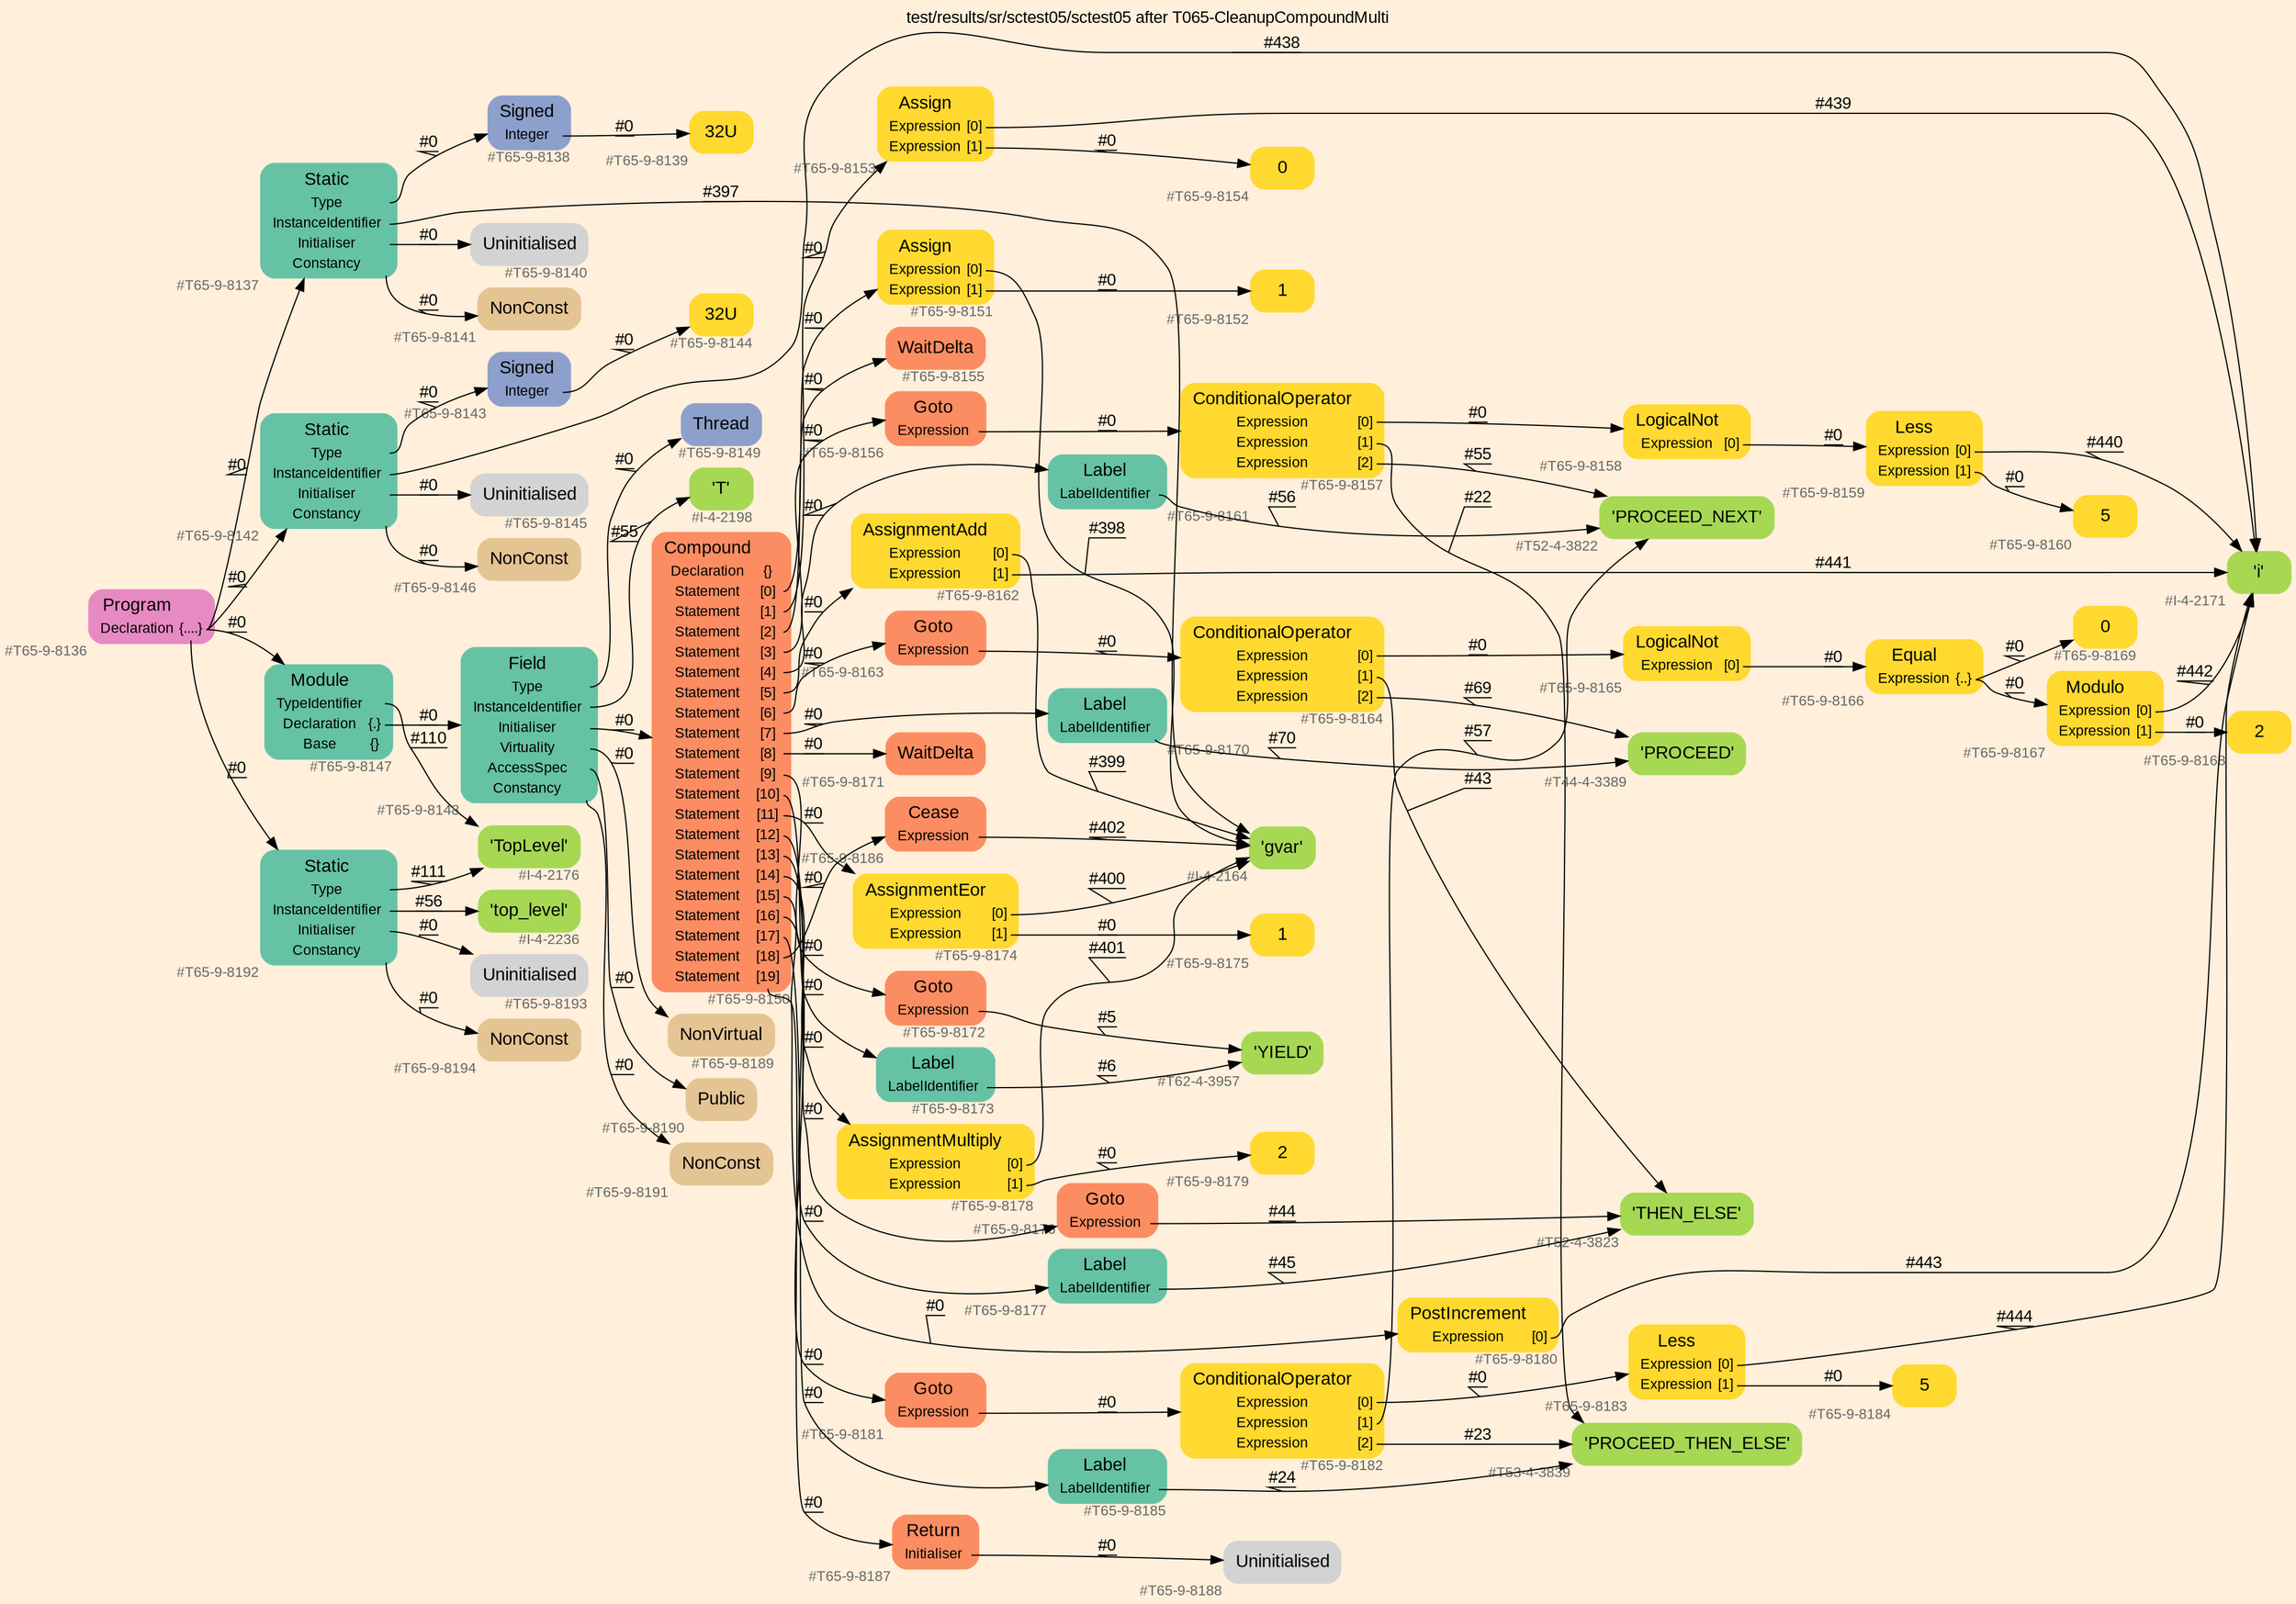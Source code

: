 digraph "test/results/sr/sctest05/sctest05 after T065-CleanupCompoundMulti" {
label = "test/results/sr/sctest05/sctest05 after T065-CleanupCompoundMulti"
labelloc = t
graph [
    rankdir = "LR"
    ranksep = 0.3
    bgcolor = antiquewhite1
    color = black
    fontcolor = black
    fontname = "Arial"
];
node [
    fontname = "Arial"
];
edge [
    fontname = "Arial"
];

// -------------------- node figure --------------------
// -------- block #T65-9-8136 ----------
"#T65-9-8136" [
    fillcolor = "/set28/4"
    xlabel = "#T65-9-8136"
    fontsize = "12"
    fontcolor = grey40
    shape = "plaintext"
    label = <<TABLE BORDER="0" CELLBORDER="0" CELLSPACING="0">
     <TR><TD><FONT COLOR="black" POINT-SIZE="15">Program</FONT></TD></TR>
     <TR><TD><FONT COLOR="black" POINT-SIZE="12">Declaration</FONT></TD><TD PORT="port0"><FONT COLOR="black" POINT-SIZE="12">{....}</FONT></TD></TR>
    </TABLE>>
    style = "rounded,filled"
];

// -------- block #T65-9-8137 ----------
"#T65-9-8137" [
    fillcolor = "/set28/1"
    xlabel = "#T65-9-8137"
    fontsize = "12"
    fontcolor = grey40
    shape = "plaintext"
    label = <<TABLE BORDER="0" CELLBORDER="0" CELLSPACING="0">
     <TR><TD><FONT COLOR="black" POINT-SIZE="15">Static</FONT></TD></TR>
     <TR><TD><FONT COLOR="black" POINT-SIZE="12">Type</FONT></TD><TD PORT="port0"></TD></TR>
     <TR><TD><FONT COLOR="black" POINT-SIZE="12">InstanceIdentifier</FONT></TD><TD PORT="port1"></TD></TR>
     <TR><TD><FONT COLOR="black" POINT-SIZE="12">Initialiser</FONT></TD><TD PORT="port2"></TD></TR>
     <TR><TD><FONT COLOR="black" POINT-SIZE="12">Constancy</FONT></TD><TD PORT="port3"></TD></TR>
    </TABLE>>
    style = "rounded,filled"
];

// -------- block #T65-9-8138 ----------
"#T65-9-8138" [
    fillcolor = "/set28/3"
    xlabel = "#T65-9-8138"
    fontsize = "12"
    fontcolor = grey40
    shape = "plaintext"
    label = <<TABLE BORDER="0" CELLBORDER="0" CELLSPACING="0">
     <TR><TD><FONT COLOR="black" POINT-SIZE="15">Signed</FONT></TD></TR>
     <TR><TD><FONT COLOR="black" POINT-SIZE="12">Integer</FONT></TD><TD PORT="port0"></TD></TR>
    </TABLE>>
    style = "rounded,filled"
];

// -------- block #T65-9-8139 ----------
"#T65-9-8139" [
    fillcolor = "/set28/6"
    xlabel = "#T65-9-8139"
    fontsize = "12"
    fontcolor = grey40
    shape = "plaintext"
    label = <<TABLE BORDER="0" CELLBORDER="0" CELLSPACING="0">
     <TR><TD><FONT COLOR="black" POINT-SIZE="15">32U</FONT></TD></TR>
    </TABLE>>
    style = "rounded,filled"
];

// -------- block #I-4-2164 ----------
"#I-4-2164" [
    fillcolor = "/set28/5"
    xlabel = "#I-4-2164"
    fontsize = "12"
    fontcolor = grey40
    shape = "plaintext"
    label = <<TABLE BORDER="0" CELLBORDER="0" CELLSPACING="0">
     <TR><TD><FONT COLOR="black" POINT-SIZE="15">'gvar'</FONT></TD></TR>
    </TABLE>>
    style = "rounded,filled"
];

// -------- block #T65-9-8140 ----------
"#T65-9-8140" [
    xlabel = "#T65-9-8140"
    fontsize = "12"
    fontcolor = grey40
    shape = "plaintext"
    label = <<TABLE BORDER="0" CELLBORDER="0" CELLSPACING="0">
     <TR><TD><FONT COLOR="black" POINT-SIZE="15">Uninitialised</FONT></TD></TR>
    </TABLE>>
    style = "rounded,filled"
];

// -------- block #T65-9-8141 ----------
"#T65-9-8141" [
    fillcolor = "/set28/7"
    xlabel = "#T65-9-8141"
    fontsize = "12"
    fontcolor = grey40
    shape = "plaintext"
    label = <<TABLE BORDER="0" CELLBORDER="0" CELLSPACING="0">
     <TR><TD><FONT COLOR="black" POINT-SIZE="15">NonConst</FONT></TD></TR>
    </TABLE>>
    style = "rounded,filled"
];

// -------- block #T65-9-8142 ----------
"#T65-9-8142" [
    fillcolor = "/set28/1"
    xlabel = "#T65-9-8142"
    fontsize = "12"
    fontcolor = grey40
    shape = "plaintext"
    label = <<TABLE BORDER="0" CELLBORDER="0" CELLSPACING="0">
     <TR><TD><FONT COLOR="black" POINT-SIZE="15">Static</FONT></TD></TR>
     <TR><TD><FONT COLOR="black" POINT-SIZE="12">Type</FONT></TD><TD PORT="port0"></TD></TR>
     <TR><TD><FONT COLOR="black" POINT-SIZE="12">InstanceIdentifier</FONT></TD><TD PORT="port1"></TD></TR>
     <TR><TD><FONT COLOR="black" POINT-SIZE="12">Initialiser</FONT></TD><TD PORT="port2"></TD></TR>
     <TR><TD><FONT COLOR="black" POINT-SIZE="12">Constancy</FONT></TD><TD PORT="port3"></TD></TR>
    </TABLE>>
    style = "rounded,filled"
];

// -------- block #T65-9-8143 ----------
"#T65-9-8143" [
    fillcolor = "/set28/3"
    xlabel = "#T65-9-8143"
    fontsize = "12"
    fontcolor = grey40
    shape = "plaintext"
    label = <<TABLE BORDER="0" CELLBORDER="0" CELLSPACING="0">
     <TR><TD><FONT COLOR="black" POINT-SIZE="15">Signed</FONT></TD></TR>
     <TR><TD><FONT COLOR="black" POINT-SIZE="12">Integer</FONT></TD><TD PORT="port0"></TD></TR>
    </TABLE>>
    style = "rounded,filled"
];

// -------- block #T65-9-8144 ----------
"#T65-9-8144" [
    fillcolor = "/set28/6"
    xlabel = "#T65-9-8144"
    fontsize = "12"
    fontcolor = grey40
    shape = "plaintext"
    label = <<TABLE BORDER="0" CELLBORDER="0" CELLSPACING="0">
     <TR><TD><FONT COLOR="black" POINT-SIZE="15">32U</FONT></TD></TR>
    </TABLE>>
    style = "rounded,filled"
];

// -------- block #I-4-2171 ----------
"#I-4-2171" [
    fillcolor = "/set28/5"
    xlabel = "#I-4-2171"
    fontsize = "12"
    fontcolor = grey40
    shape = "plaintext"
    label = <<TABLE BORDER="0" CELLBORDER="0" CELLSPACING="0">
     <TR><TD><FONT COLOR="black" POINT-SIZE="15">'i'</FONT></TD></TR>
    </TABLE>>
    style = "rounded,filled"
];

// -------- block #T65-9-8145 ----------
"#T65-9-8145" [
    xlabel = "#T65-9-8145"
    fontsize = "12"
    fontcolor = grey40
    shape = "plaintext"
    label = <<TABLE BORDER="0" CELLBORDER="0" CELLSPACING="0">
     <TR><TD><FONT COLOR="black" POINT-SIZE="15">Uninitialised</FONT></TD></TR>
    </TABLE>>
    style = "rounded,filled"
];

// -------- block #T65-9-8146 ----------
"#T65-9-8146" [
    fillcolor = "/set28/7"
    xlabel = "#T65-9-8146"
    fontsize = "12"
    fontcolor = grey40
    shape = "plaintext"
    label = <<TABLE BORDER="0" CELLBORDER="0" CELLSPACING="0">
     <TR><TD><FONT COLOR="black" POINT-SIZE="15">NonConst</FONT></TD></TR>
    </TABLE>>
    style = "rounded,filled"
];

// -------- block #T65-9-8147 ----------
"#T65-9-8147" [
    fillcolor = "/set28/1"
    xlabel = "#T65-9-8147"
    fontsize = "12"
    fontcolor = grey40
    shape = "plaintext"
    label = <<TABLE BORDER="0" CELLBORDER="0" CELLSPACING="0">
     <TR><TD><FONT COLOR="black" POINT-SIZE="15">Module</FONT></TD></TR>
     <TR><TD><FONT COLOR="black" POINT-SIZE="12">TypeIdentifier</FONT></TD><TD PORT="port0"></TD></TR>
     <TR><TD><FONT COLOR="black" POINT-SIZE="12">Declaration</FONT></TD><TD PORT="port1"><FONT COLOR="black" POINT-SIZE="12">{.}</FONT></TD></TR>
     <TR><TD><FONT COLOR="black" POINT-SIZE="12">Base</FONT></TD><TD PORT="port2"><FONT COLOR="black" POINT-SIZE="12">{}</FONT></TD></TR>
    </TABLE>>
    style = "rounded,filled"
];

// -------- block #I-4-2176 ----------
"#I-4-2176" [
    fillcolor = "/set28/5"
    xlabel = "#I-4-2176"
    fontsize = "12"
    fontcolor = grey40
    shape = "plaintext"
    label = <<TABLE BORDER="0" CELLBORDER="0" CELLSPACING="0">
     <TR><TD><FONT COLOR="black" POINT-SIZE="15">'TopLevel'</FONT></TD></TR>
    </TABLE>>
    style = "rounded,filled"
];

// -------- block #T65-9-8148 ----------
"#T65-9-8148" [
    fillcolor = "/set28/1"
    xlabel = "#T65-9-8148"
    fontsize = "12"
    fontcolor = grey40
    shape = "plaintext"
    label = <<TABLE BORDER="0" CELLBORDER="0" CELLSPACING="0">
     <TR><TD><FONT COLOR="black" POINT-SIZE="15">Field</FONT></TD></TR>
     <TR><TD><FONT COLOR="black" POINT-SIZE="12">Type</FONT></TD><TD PORT="port0"></TD></TR>
     <TR><TD><FONT COLOR="black" POINT-SIZE="12">InstanceIdentifier</FONT></TD><TD PORT="port1"></TD></TR>
     <TR><TD><FONT COLOR="black" POINT-SIZE="12">Initialiser</FONT></TD><TD PORT="port2"></TD></TR>
     <TR><TD><FONT COLOR="black" POINT-SIZE="12">Virtuality</FONT></TD><TD PORT="port3"></TD></TR>
     <TR><TD><FONT COLOR="black" POINT-SIZE="12">AccessSpec</FONT></TD><TD PORT="port4"></TD></TR>
     <TR><TD><FONT COLOR="black" POINT-SIZE="12">Constancy</FONT></TD><TD PORT="port5"></TD></TR>
    </TABLE>>
    style = "rounded,filled"
];

// -------- block #T65-9-8149 ----------
"#T65-9-8149" [
    fillcolor = "/set28/3"
    xlabel = "#T65-9-8149"
    fontsize = "12"
    fontcolor = grey40
    shape = "plaintext"
    label = <<TABLE BORDER="0" CELLBORDER="0" CELLSPACING="0">
     <TR><TD><FONT COLOR="black" POINT-SIZE="15">Thread</FONT></TD></TR>
    </TABLE>>
    style = "rounded,filled"
];

// -------- block #I-4-2198 ----------
"#I-4-2198" [
    fillcolor = "/set28/5"
    xlabel = "#I-4-2198"
    fontsize = "12"
    fontcolor = grey40
    shape = "plaintext"
    label = <<TABLE BORDER="0" CELLBORDER="0" CELLSPACING="0">
     <TR><TD><FONT COLOR="black" POINT-SIZE="15">'T'</FONT></TD></TR>
    </TABLE>>
    style = "rounded,filled"
];

// -------- block #T65-9-8150 ----------
"#T65-9-8150" [
    fillcolor = "/set28/2"
    xlabel = "#T65-9-8150"
    fontsize = "12"
    fontcolor = grey40
    shape = "plaintext"
    label = <<TABLE BORDER="0" CELLBORDER="0" CELLSPACING="0">
     <TR><TD><FONT COLOR="black" POINT-SIZE="15">Compound</FONT></TD></TR>
     <TR><TD><FONT COLOR="black" POINT-SIZE="12">Declaration</FONT></TD><TD PORT="port0"><FONT COLOR="black" POINT-SIZE="12">{}</FONT></TD></TR>
     <TR><TD><FONT COLOR="black" POINT-SIZE="12">Statement</FONT></TD><TD PORT="port1"><FONT COLOR="black" POINT-SIZE="12">[0]</FONT></TD></TR>
     <TR><TD><FONT COLOR="black" POINT-SIZE="12">Statement</FONT></TD><TD PORT="port2"><FONT COLOR="black" POINT-SIZE="12">[1]</FONT></TD></TR>
     <TR><TD><FONT COLOR="black" POINT-SIZE="12">Statement</FONT></TD><TD PORT="port3"><FONT COLOR="black" POINT-SIZE="12">[2]</FONT></TD></TR>
     <TR><TD><FONT COLOR="black" POINT-SIZE="12">Statement</FONT></TD><TD PORT="port4"><FONT COLOR="black" POINT-SIZE="12">[3]</FONT></TD></TR>
     <TR><TD><FONT COLOR="black" POINT-SIZE="12">Statement</FONT></TD><TD PORT="port5"><FONT COLOR="black" POINT-SIZE="12">[4]</FONT></TD></TR>
     <TR><TD><FONT COLOR="black" POINT-SIZE="12">Statement</FONT></TD><TD PORT="port6"><FONT COLOR="black" POINT-SIZE="12">[5]</FONT></TD></TR>
     <TR><TD><FONT COLOR="black" POINT-SIZE="12">Statement</FONT></TD><TD PORT="port7"><FONT COLOR="black" POINT-SIZE="12">[6]</FONT></TD></TR>
     <TR><TD><FONT COLOR="black" POINT-SIZE="12">Statement</FONT></TD><TD PORT="port8"><FONT COLOR="black" POINT-SIZE="12">[7]</FONT></TD></TR>
     <TR><TD><FONT COLOR="black" POINT-SIZE="12">Statement</FONT></TD><TD PORT="port9"><FONT COLOR="black" POINT-SIZE="12">[8]</FONT></TD></TR>
     <TR><TD><FONT COLOR="black" POINT-SIZE="12">Statement</FONT></TD><TD PORT="port10"><FONT COLOR="black" POINT-SIZE="12">[9]</FONT></TD></TR>
     <TR><TD><FONT COLOR="black" POINT-SIZE="12">Statement</FONT></TD><TD PORT="port11"><FONT COLOR="black" POINT-SIZE="12">[10]</FONT></TD></TR>
     <TR><TD><FONT COLOR="black" POINT-SIZE="12">Statement</FONT></TD><TD PORT="port12"><FONT COLOR="black" POINT-SIZE="12">[11]</FONT></TD></TR>
     <TR><TD><FONT COLOR="black" POINT-SIZE="12">Statement</FONT></TD><TD PORT="port13"><FONT COLOR="black" POINT-SIZE="12">[12]</FONT></TD></TR>
     <TR><TD><FONT COLOR="black" POINT-SIZE="12">Statement</FONT></TD><TD PORT="port14"><FONT COLOR="black" POINT-SIZE="12">[13]</FONT></TD></TR>
     <TR><TD><FONT COLOR="black" POINT-SIZE="12">Statement</FONT></TD><TD PORT="port15"><FONT COLOR="black" POINT-SIZE="12">[14]</FONT></TD></TR>
     <TR><TD><FONT COLOR="black" POINT-SIZE="12">Statement</FONT></TD><TD PORT="port16"><FONT COLOR="black" POINT-SIZE="12">[15]</FONT></TD></TR>
     <TR><TD><FONT COLOR="black" POINT-SIZE="12">Statement</FONT></TD><TD PORT="port17"><FONT COLOR="black" POINT-SIZE="12">[16]</FONT></TD></TR>
     <TR><TD><FONT COLOR="black" POINT-SIZE="12">Statement</FONT></TD><TD PORT="port18"><FONT COLOR="black" POINT-SIZE="12">[17]</FONT></TD></TR>
     <TR><TD><FONT COLOR="black" POINT-SIZE="12">Statement</FONT></TD><TD PORT="port19"><FONT COLOR="black" POINT-SIZE="12">[18]</FONT></TD></TR>
     <TR><TD><FONT COLOR="black" POINT-SIZE="12">Statement</FONT></TD><TD PORT="port20"><FONT COLOR="black" POINT-SIZE="12">[19]</FONT></TD></TR>
    </TABLE>>
    style = "rounded,filled"
];

// -------- block #T65-9-8151 ----------
"#T65-9-8151" [
    fillcolor = "/set28/6"
    xlabel = "#T65-9-8151"
    fontsize = "12"
    fontcolor = grey40
    shape = "plaintext"
    label = <<TABLE BORDER="0" CELLBORDER="0" CELLSPACING="0">
     <TR><TD><FONT COLOR="black" POINT-SIZE="15">Assign</FONT></TD></TR>
     <TR><TD><FONT COLOR="black" POINT-SIZE="12">Expression</FONT></TD><TD PORT="port0"><FONT COLOR="black" POINT-SIZE="12">[0]</FONT></TD></TR>
     <TR><TD><FONT COLOR="black" POINT-SIZE="12">Expression</FONT></TD><TD PORT="port1"><FONT COLOR="black" POINT-SIZE="12">[1]</FONT></TD></TR>
    </TABLE>>
    style = "rounded,filled"
];

// -------- block #T65-9-8152 ----------
"#T65-9-8152" [
    fillcolor = "/set28/6"
    xlabel = "#T65-9-8152"
    fontsize = "12"
    fontcolor = grey40
    shape = "plaintext"
    label = <<TABLE BORDER="0" CELLBORDER="0" CELLSPACING="0">
     <TR><TD><FONT COLOR="black" POINT-SIZE="15">1</FONT></TD></TR>
    </TABLE>>
    style = "rounded,filled"
];

// -------- block #T65-9-8153 ----------
"#T65-9-8153" [
    fillcolor = "/set28/6"
    xlabel = "#T65-9-8153"
    fontsize = "12"
    fontcolor = grey40
    shape = "plaintext"
    label = <<TABLE BORDER="0" CELLBORDER="0" CELLSPACING="0">
     <TR><TD><FONT COLOR="black" POINT-SIZE="15">Assign</FONT></TD></TR>
     <TR><TD><FONT COLOR="black" POINT-SIZE="12">Expression</FONT></TD><TD PORT="port0"><FONT COLOR="black" POINT-SIZE="12">[0]</FONT></TD></TR>
     <TR><TD><FONT COLOR="black" POINT-SIZE="12">Expression</FONT></TD><TD PORT="port1"><FONT COLOR="black" POINT-SIZE="12">[1]</FONT></TD></TR>
    </TABLE>>
    style = "rounded,filled"
];

// -------- block #T65-9-8154 ----------
"#T65-9-8154" [
    fillcolor = "/set28/6"
    xlabel = "#T65-9-8154"
    fontsize = "12"
    fontcolor = grey40
    shape = "plaintext"
    label = <<TABLE BORDER="0" CELLBORDER="0" CELLSPACING="0">
     <TR><TD><FONT COLOR="black" POINT-SIZE="15">0</FONT></TD></TR>
    </TABLE>>
    style = "rounded,filled"
];

// -------- block #T65-9-8155 ----------
"#T65-9-8155" [
    fillcolor = "/set28/2"
    xlabel = "#T65-9-8155"
    fontsize = "12"
    fontcolor = grey40
    shape = "plaintext"
    label = <<TABLE BORDER="0" CELLBORDER="0" CELLSPACING="0">
     <TR><TD><FONT COLOR="black" POINT-SIZE="15">WaitDelta</FONT></TD></TR>
    </TABLE>>
    style = "rounded,filled"
];

// -------- block #T65-9-8156 ----------
"#T65-9-8156" [
    fillcolor = "/set28/2"
    xlabel = "#T65-9-8156"
    fontsize = "12"
    fontcolor = grey40
    shape = "plaintext"
    label = <<TABLE BORDER="0" CELLBORDER="0" CELLSPACING="0">
     <TR><TD><FONT COLOR="black" POINT-SIZE="15">Goto</FONT></TD></TR>
     <TR><TD><FONT COLOR="black" POINT-SIZE="12">Expression</FONT></TD><TD PORT="port0"></TD></TR>
    </TABLE>>
    style = "rounded,filled"
];

// -------- block #T65-9-8157 ----------
"#T65-9-8157" [
    fillcolor = "/set28/6"
    xlabel = "#T65-9-8157"
    fontsize = "12"
    fontcolor = grey40
    shape = "plaintext"
    label = <<TABLE BORDER="0" CELLBORDER="0" CELLSPACING="0">
     <TR><TD><FONT COLOR="black" POINT-SIZE="15">ConditionalOperator</FONT></TD></TR>
     <TR><TD><FONT COLOR="black" POINT-SIZE="12">Expression</FONT></TD><TD PORT="port0"><FONT COLOR="black" POINT-SIZE="12">[0]</FONT></TD></TR>
     <TR><TD><FONT COLOR="black" POINT-SIZE="12">Expression</FONT></TD><TD PORT="port1"><FONT COLOR="black" POINT-SIZE="12">[1]</FONT></TD></TR>
     <TR><TD><FONT COLOR="black" POINT-SIZE="12">Expression</FONT></TD><TD PORT="port2"><FONT COLOR="black" POINT-SIZE="12">[2]</FONT></TD></TR>
    </TABLE>>
    style = "rounded,filled"
];

// -------- block #T65-9-8158 ----------
"#T65-9-8158" [
    fillcolor = "/set28/6"
    xlabel = "#T65-9-8158"
    fontsize = "12"
    fontcolor = grey40
    shape = "plaintext"
    label = <<TABLE BORDER="0" CELLBORDER="0" CELLSPACING="0">
     <TR><TD><FONT COLOR="black" POINT-SIZE="15">LogicalNot</FONT></TD></TR>
     <TR><TD><FONT COLOR="black" POINT-SIZE="12">Expression</FONT></TD><TD PORT="port0"><FONT COLOR="black" POINT-SIZE="12">[0]</FONT></TD></TR>
    </TABLE>>
    style = "rounded,filled"
];

// -------- block #T65-9-8159 ----------
"#T65-9-8159" [
    fillcolor = "/set28/6"
    xlabel = "#T65-9-8159"
    fontsize = "12"
    fontcolor = grey40
    shape = "plaintext"
    label = <<TABLE BORDER="0" CELLBORDER="0" CELLSPACING="0">
     <TR><TD><FONT COLOR="black" POINT-SIZE="15">Less</FONT></TD></TR>
     <TR><TD><FONT COLOR="black" POINT-SIZE="12">Expression</FONT></TD><TD PORT="port0"><FONT COLOR="black" POINT-SIZE="12">[0]</FONT></TD></TR>
     <TR><TD><FONT COLOR="black" POINT-SIZE="12">Expression</FONT></TD><TD PORT="port1"><FONT COLOR="black" POINT-SIZE="12">[1]</FONT></TD></TR>
    </TABLE>>
    style = "rounded,filled"
];

// -------- block #T65-9-8160 ----------
"#T65-9-8160" [
    fillcolor = "/set28/6"
    xlabel = "#T65-9-8160"
    fontsize = "12"
    fontcolor = grey40
    shape = "plaintext"
    label = <<TABLE BORDER="0" CELLBORDER="0" CELLSPACING="0">
     <TR><TD><FONT COLOR="black" POINT-SIZE="15">5</FONT></TD></TR>
    </TABLE>>
    style = "rounded,filled"
];

// -------- block #T53-4-3839 ----------
"#T53-4-3839" [
    fillcolor = "/set28/5"
    xlabel = "#T53-4-3839"
    fontsize = "12"
    fontcolor = grey40
    shape = "plaintext"
    label = <<TABLE BORDER="0" CELLBORDER="0" CELLSPACING="0">
     <TR><TD><FONT COLOR="black" POINT-SIZE="15">'PROCEED_THEN_ELSE'</FONT></TD></TR>
    </TABLE>>
    style = "rounded,filled"
];

// -------- block #T52-4-3822 ----------
"#T52-4-3822" [
    fillcolor = "/set28/5"
    xlabel = "#T52-4-3822"
    fontsize = "12"
    fontcolor = grey40
    shape = "plaintext"
    label = <<TABLE BORDER="0" CELLBORDER="0" CELLSPACING="0">
     <TR><TD><FONT COLOR="black" POINT-SIZE="15">'PROCEED_NEXT'</FONT></TD></TR>
    </TABLE>>
    style = "rounded,filled"
];

// -------- block #T65-9-8161 ----------
"#T65-9-8161" [
    fillcolor = "/set28/1"
    xlabel = "#T65-9-8161"
    fontsize = "12"
    fontcolor = grey40
    shape = "plaintext"
    label = <<TABLE BORDER="0" CELLBORDER="0" CELLSPACING="0">
     <TR><TD><FONT COLOR="black" POINT-SIZE="15">Label</FONT></TD></TR>
     <TR><TD><FONT COLOR="black" POINT-SIZE="12">LabelIdentifier</FONT></TD><TD PORT="port0"></TD></TR>
    </TABLE>>
    style = "rounded,filled"
];

// -------- block #T65-9-8162 ----------
"#T65-9-8162" [
    fillcolor = "/set28/6"
    xlabel = "#T65-9-8162"
    fontsize = "12"
    fontcolor = grey40
    shape = "plaintext"
    label = <<TABLE BORDER="0" CELLBORDER="0" CELLSPACING="0">
     <TR><TD><FONT COLOR="black" POINT-SIZE="15">AssignmentAdd</FONT></TD></TR>
     <TR><TD><FONT COLOR="black" POINT-SIZE="12">Expression</FONT></TD><TD PORT="port0"><FONT COLOR="black" POINT-SIZE="12">[0]</FONT></TD></TR>
     <TR><TD><FONT COLOR="black" POINT-SIZE="12">Expression</FONT></TD><TD PORT="port1"><FONT COLOR="black" POINT-SIZE="12">[1]</FONT></TD></TR>
    </TABLE>>
    style = "rounded,filled"
];

// -------- block #T65-9-8163 ----------
"#T65-9-8163" [
    fillcolor = "/set28/2"
    xlabel = "#T65-9-8163"
    fontsize = "12"
    fontcolor = grey40
    shape = "plaintext"
    label = <<TABLE BORDER="0" CELLBORDER="0" CELLSPACING="0">
     <TR><TD><FONT COLOR="black" POINT-SIZE="15">Goto</FONT></TD></TR>
     <TR><TD><FONT COLOR="black" POINT-SIZE="12">Expression</FONT></TD><TD PORT="port0"></TD></TR>
    </TABLE>>
    style = "rounded,filled"
];

// -------- block #T65-9-8164 ----------
"#T65-9-8164" [
    fillcolor = "/set28/6"
    xlabel = "#T65-9-8164"
    fontsize = "12"
    fontcolor = grey40
    shape = "plaintext"
    label = <<TABLE BORDER="0" CELLBORDER="0" CELLSPACING="0">
     <TR><TD><FONT COLOR="black" POINT-SIZE="15">ConditionalOperator</FONT></TD></TR>
     <TR><TD><FONT COLOR="black" POINT-SIZE="12">Expression</FONT></TD><TD PORT="port0"><FONT COLOR="black" POINT-SIZE="12">[0]</FONT></TD></TR>
     <TR><TD><FONT COLOR="black" POINT-SIZE="12">Expression</FONT></TD><TD PORT="port1"><FONT COLOR="black" POINT-SIZE="12">[1]</FONT></TD></TR>
     <TR><TD><FONT COLOR="black" POINT-SIZE="12">Expression</FONT></TD><TD PORT="port2"><FONT COLOR="black" POINT-SIZE="12">[2]</FONT></TD></TR>
    </TABLE>>
    style = "rounded,filled"
];

// -------- block #T65-9-8165 ----------
"#T65-9-8165" [
    fillcolor = "/set28/6"
    xlabel = "#T65-9-8165"
    fontsize = "12"
    fontcolor = grey40
    shape = "plaintext"
    label = <<TABLE BORDER="0" CELLBORDER="0" CELLSPACING="0">
     <TR><TD><FONT COLOR="black" POINT-SIZE="15">LogicalNot</FONT></TD></TR>
     <TR><TD><FONT COLOR="black" POINT-SIZE="12">Expression</FONT></TD><TD PORT="port0"><FONT COLOR="black" POINT-SIZE="12">[0]</FONT></TD></TR>
    </TABLE>>
    style = "rounded,filled"
];

// -------- block #T65-9-8166 ----------
"#T65-9-8166" [
    fillcolor = "/set28/6"
    xlabel = "#T65-9-8166"
    fontsize = "12"
    fontcolor = grey40
    shape = "plaintext"
    label = <<TABLE BORDER="0" CELLBORDER="0" CELLSPACING="0">
     <TR><TD><FONT COLOR="black" POINT-SIZE="15">Equal</FONT></TD></TR>
     <TR><TD><FONT COLOR="black" POINT-SIZE="12">Expression</FONT></TD><TD PORT="port0"><FONT COLOR="black" POINT-SIZE="12">{..}</FONT></TD></TR>
    </TABLE>>
    style = "rounded,filled"
];

// -------- block #T65-9-8167 ----------
"#T65-9-8167" [
    fillcolor = "/set28/6"
    xlabel = "#T65-9-8167"
    fontsize = "12"
    fontcolor = grey40
    shape = "plaintext"
    label = <<TABLE BORDER="0" CELLBORDER="0" CELLSPACING="0">
     <TR><TD><FONT COLOR="black" POINT-SIZE="15">Modulo</FONT></TD></TR>
     <TR><TD><FONT COLOR="black" POINT-SIZE="12">Expression</FONT></TD><TD PORT="port0"><FONT COLOR="black" POINT-SIZE="12">[0]</FONT></TD></TR>
     <TR><TD><FONT COLOR="black" POINT-SIZE="12">Expression</FONT></TD><TD PORT="port1"><FONT COLOR="black" POINT-SIZE="12">[1]</FONT></TD></TR>
    </TABLE>>
    style = "rounded,filled"
];

// -------- block #T65-9-8168 ----------
"#T65-9-8168" [
    fillcolor = "/set28/6"
    xlabel = "#T65-9-8168"
    fontsize = "12"
    fontcolor = grey40
    shape = "plaintext"
    label = <<TABLE BORDER="0" CELLBORDER="0" CELLSPACING="0">
     <TR><TD><FONT COLOR="black" POINT-SIZE="15">2</FONT></TD></TR>
    </TABLE>>
    style = "rounded,filled"
];

// -------- block #T65-9-8169 ----------
"#T65-9-8169" [
    fillcolor = "/set28/6"
    xlabel = "#T65-9-8169"
    fontsize = "12"
    fontcolor = grey40
    shape = "plaintext"
    label = <<TABLE BORDER="0" CELLBORDER="0" CELLSPACING="0">
     <TR><TD><FONT COLOR="black" POINT-SIZE="15">0</FONT></TD></TR>
    </TABLE>>
    style = "rounded,filled"
];

// -------- block #T52-4-3823 ----------
"#T52-4-3823" [
    fillcolor = "/set28/5"
    xlabel = "#T52-4-3823"
    fontsize = "12"
    fontcolor = grey40
    shape = "plaintext"
    label = <<TABLE BORDER="0" CELLBORDER="0" CELLSPACING="0">
     <TR><TD><FONT COLOR="black" POINT-SIZE="15">'THEN_ELSE'</FONT></TD></TR>
    </TABLE>>
    style = "rounded,filled"
];

// -------- block #T44-4-3389 ----------
"#T44-4-3389" [
    fillcolor = "/set28/5"
    xlabel = "#T44-4-3389"
    fontsize = "12"
    fontcolor = grey40
    shape = "plaintext"
    label = <<TABLE BORDER="0" CELLBORDER="0" CELLSPACING="0">
     <TR><TD><FONT COLOR="black" POINT-SIZE="15">'PROCEED'</FONT></TD></TR>
    </TABLE>>
    style = "rounded,filled"
];

// -------- block #T65-9-8170 ----------
"#T65-9-8170" [
    fillcolor = "/set28/1"
    xlabel = "#T65-9-8170"
    fontsize = "12"
    fontcolor = grey40
    shape = "plaintext"
    label = <<TABLE BORDER="0" CELLBORDER="0" CELLSPACING="0">
     <TR><TD><FONT COLOR="black" POINT-SIZE="15">Label</FONT></TD></TR>
     <TR><TD><FONT COLOR="black" POINT-SIZE="12">LabelIdentifier</FONT></TD><TD PORT="port0"></TD></TR>
    </TABLE>>
    style = "rounded,filled"
];

// -------- block #T65-9-8171 ----------
"#T65-9-8171" [
    fillcolor = "/set28/2"
    xlabel = "#T65-9-8171"
    fontsize = "12"
    fontcolor = grey40
    shape = "plaintext"
    label = <<TABLE BORDER="0" CELLBORDER="0" CELLSPACING="0">
     <TR><TD><FONT COLOR="black" POINT-SIZE="15">WaitDelta</FONT></TD></TR>
    </TABLE>>
    style = "rounded,filled"
];

// -------- block #T65-9-8172 ----------
"#T65-9-8172" [
    fillcolor = "/set28/2"
    xlabel = "#T65-9-8172"
    fontsize = "12"
    fontcolor = grey40
    shape = "plaintext"
    label = <<TABLE BORDER="0" CELLBORDER="0" CELLSPACING="0">
     <TR><TD><FONT COLOR="black" POINT-SIZE="15">Goto</FONT></TD></TR>
     <TR><TD><FONT COLOR="black" POINT-SIZE="12">Expression</FONT></TD><TD PORT="port0"></TD></TR>
    </TABLE>>
    style = "rounded,filled"
];

// -------- block #T62-4-3957 ----------
"#T62-4-3957" [
    fillcolor = "/set28/5"
    xlabel = "#T62-4-3957"
    fontsize = "12"
    fontcolor = grey40
    shape = "plaintext"
    label = <<TABLE BORDER="0" CELLBORDER="0" CELLSPACING="0">
     <TR><TD><FONT COLOR="black" POINT-SIZE="15">'YIELD'</FONT></TD></TR>
    </TABLE>>
    style = "rounded,filled"
];

// -------- block #T65-9-8173 ----------
"#T65-9-8173" [
    fillcolor = "/set28/1"
    xlabel = "#T65-9-8173"
    fontsize = "12"
    fontcolor = grey40
    shape = "plaintext"
    label = <<TABLE BORDER="0" CELLBORDER="0" CELLSPACING="0">
     <TR><TD><FONT COLOR="black" POINT-SIZE="15">Label</FONT></TD></TR>
     <TR><TD><FONT COLOR="black" POINT-SIZE="12">LabelIdentifier</FONT></TD><TD PORT="port0"></TD></TR>
    </TABLE>>
    style = "rounded,filled"
];

// -------- block #T65-9-8174 ----------
"#T65-9-8174" [
    fillcolor = "/set28/6"
    xlabel = "#T65-9-8174"
    fontsize = "12"
    fontcolor = grey40
    shape = "plaintext"
    label = <<TABLE BORDER="0" CELLBORDER="0" CELLSPACING="0">
     <TR><TD><FONT COLOR="black" POINT-SIZE="15">AssignmentEor</FONT></TD></TR>
     <TR><TD><FONT COLOR="black" POINT-SIZE="12">Expression</FONT></TD><TD PORT="port0"><FONT COLOR="black" POINT-SIZE="12">[0]</FONT></TD></TR>
     <TR><TD><FONT COLOR="black" POINT-SIZE="12">Expression</FONT></TD><TD PORT="port1"><FONT COLOR="black" POINT-SIZE="12">[1]</FONT></TD></TR>
    </TABLE>>
    style = "rounded,filled"
];

// -------- block #T65-9-8175 ----------
"#T65-9-8175" [
    fillcolor = "/set28/6"
    xlabel = "#T65-9-8175"
    fontsize = "12"
    fontcolor = grey40
    shape = "plaintext"
    label = <<TABLE BORDER="0" CELLBORDER="0" CELLSPACING="0">
     <TR><TD><FONT COLOR="black" POINT-SIZE="15">1</FONT></TD></TR>
    </TABLE>>
    style = "rounded,filled"
];

// -------- block #T65-9-8176 ----------
"#T65-9-8176" [
    fillcolor = "/set28/2"
    xlabel = "#T65-9-8176"
    fontsize = "12"
    fontcolor = grey40
    shape = "plaintext"
    label = <<TABLE BORDER="0" CELLBORDER="0" CELLSPACING="0">
     <TR><TD><FONT COLOR="black" POINT-SIZE="15">Goto</FONT></TD></TR>
     <TR><TD><FONT COLOR="black" POINT-SIZE="12">Expression</FONT></TD><TD PORT="port0"></TD></TR>
    </TABLE>>
    style = "rounded,filled"
];

// -------- block #T65-9-8177 ----------
"#T65-9-8177" [
    fillcolor = "/set28/1"
    xlabel = "#T65-9-8177"
    fontsize = "12"
    fontcolor = grey40
    shape = "plaintext"
    label = <<TABLE BORDER="0" CELLBORDER="0" CELLSPACING="0">
     <TR><TD><FONT COLOR="black" POINT-SIZE="15">Label</FONT></TD></TR>
     <TR><TD><FONT COLOR="black" POINT-SIZE="12">LabelIdentifier</FONT></TD><TD PORT="port0"></TD></TR>
    </TABLE>>
    style = "rounded,filled"
];

// -------- block #T65-9-8178 ----------
"#T65-9-8178" [
    fillcolor = "/set28/6"
    xlabel = "#T65-9-8178"
    fontsize = "12"
    fontcolor = grey40
    shape = "plaintext"
    label = <<TABLE BORDER="0" CELLBORDER="0" CELLSPACING="0">
     <TR><TD><FONT COLOR="black" POINT-SIZE="15">AssignmentMultiply</FONT></TD></TR>
     <TR><TD><FONT COLOR="black" POINT-SIZE="12">Expression</FONT></TD><TD PORT="port0"><FONT COLOR="black" POINT-SIZE="12">[0]</FONT></TD></TR>
     <TR><TD><FONT COLOR="black" POINT-SIZE="12">Expression</FONT></TD><TD PORT="port1"><FONT COLOR="black" POINT-SIZE="12">[1]</FONT></TD></TR>
    </TABLE>>
    style = "rounded,filled"
];

// -------- block #T65-9-8179 ----------
"#T65-9-8179" [
    fillcolor = "/set28/6"
    xlabel = "#T65-9-8179"
    fontsize = "12"
    fontcolor = grey40
    shape = "plaintext"
    label = <<TABLE BORDER="0" CELLBORDER="0" CELLSPACING="0">
     <TR><TD><FONT COLOR="black" POINT-SIZE="15">2</FONT></TD></TR>
    </TABLE>>
    style = "rounded,filled"
];

// -------- block #T65-9-8180 ----------
"#T65-9-8180" [
    fillcolor = "/set28/6"
    xlabel = "#T65-9-8180"
    fontsize = "12"
    fontcolor = grey40
    shape = "plaintext"
    label = <<TABLE BORDER="0" CELLBORDER="0" CELLSPACING="0">
     <TR><TD><FONT COLOR="black" POINT-SIZE="15">PostIncrement</FONT></TD></TR>
     <TR><TD><FONT COLOR="black" POINT-SIZE="12">Expression</FONT></TD><TD PORT="port0"><FONT COLOR="black" POINT-SIZE="12">[0]</FONT></TD></TR>
    </TABLE>>
    style = "rounded,filled"
];

// -------- block #T65-9-8181 ----------
"#T65-9-8181" [
    fillcolor = "/set28/2"
    xlabel = "#T65-9-8181"
    fontsize = "12"
    fontcolor = grey40
    shape = "plaintext"
    label = <<TABLE BORDER="0" CELLBORDER="0" CELLSPACING="0">
     <TR><TD><FONT COLOR="black" POINT-SIZE="15">Goto</FONT></TD></TR>
     <TR><TD><FONT COLOR="black" POINT-SIZE="12">Expression</FONT></TD><TD PORT="port0"></TD></TR>
    </TABLE>>
    style = "rounded,filled"
];

// -------- block #T65-9-8182 ----------
"#T65-9-8182" [
    fillcolor = "/set28/6"
    xlabel = "#T65-9-8182"
    fontsize = "12"
    fontcolor = grey40
    shape = "plaintext"
    label = <<TABLE BORDER="0" CELLBORDER="0" CELLSPACING="0">
     <TR><TD><FONT COLOR="black" POINT-SIZE="15">ConditionalOperator</FONT></TD></TR>
     <TR><TD><FONT COLOR="black" POINT-SIZE="12">Expression</FONT></TD><TD PORT="port0"><FONT COLOR="black" POINT-SIZE="12">[0]</FONT></TD></TR>
     <TR><TD><FONT COLOR="black" POINT-SIZE="12">Expression</FONT></TD><TD PORT="port1"><FONT COLOR="black" POINT-SIZE="12">[1]</FONT></TD></TR>
     <TR><TD><FONT COLOR="black" POINT-SIZE="12">Expression</FONT></TD><TD PORT="port2"><FONT COLOR="black" POINT-SIZE="12">[2]</FONT></TD></TR>
    </TABLE>>
    style = "rounded,filled"
];

// -------- block #T65-9-8183 ----------
"#T65-9-8183" [
    fillcolor = "/set28/6"
    xlabel = "#T65-9-8183"
    fontsize = "12"
    fontcolor = grey40
    shape = "plaintext"
    label = <<TABLE BORDER="0" CELLBORDER="0" CELLSPACING="0">
     <TR><TD><FONT COLOR="black" POINT-SIZE="15">Less</FONT></TD></TR>
     <TR><TD><FONT COLOR="black" POINT-SIZE="12">Expression</FONT></TD><TD PORT="port0"><FONT COLOR="black" POINT-SIZE="12">[0]</FONT></TD></TR>
     <TR><TD><FONT COLOR="black" POINT-SIZE="12">Expression</FONT></TD><TD PORT="port1"><FONT COLOR="black" POINT-SIZE="12">[1]</FONT></TD></TR>
    </TABLE>>
    style = "rounded,filled"
];

// -------- block #T65-9-8184 ----------
"#T65-9-8184" [
    fillcolor = "/set28/6"
    xlabel = "#T65-9-8184"
    fontsize = "12"
    fontcolor = grey40
    shape = "plaintext"
    label = <<TABLE BORDER="0" CELLBORDER="0" CELLSPACING="0">
     <TR><TD><FONT COLOR="black" POINT-SIZE="15">5</FONT></TD></TR>
    </TABLE>>
    style = "rounded,filled"
];

// -------- block #T65-9-8185 ----------
"#T65-9-8185" [
    fillcolor = "/set28/1"
    xlabel = "#T65-9-8185"
    fontsize = "12"
    fontcolor = grey40
    shape = "plaintext"
    label = <<TABLE BORDER="0" CELLBORDER="0" CELLSPACING="0">
     <TR><TD><FONT COLOR="black" POINT-SIZE="15">Label</FONT></TD></TR>
     <TR><TD><FONT COLOR="black" POINT-SIZE="12">LabelIdentifier</FONT></TD><TD PORT="port0"></TD></TR>
    </TABLE>>
    style = "rounded,filled"
];

// -------- block #T65-9-8186 ----------
"#T65-9-8186" [
    fillcolor = "/set28/2"
    xlabel = "#T65-9-8186"
    fontsize = "12"
    fontcolor = grey40
    shape = "plaintext"
    label = <<TABLE BORDER="0" CELLBORDER="0" CELLSPACING="0">
     <TR><TD><FONT COLOR="black" POINT-SIZE="15">Cease</FONT></TD></TR>
     <TR><TD><FONT COLOR="black" POINT-SIZE="12">Expression</FONT></TD><TD PORT="port0"></TD></TR>
    </TABLE>>
    style = "rounded,filled"
];

// -------- block #T65-9-8187 ----------
"#T65-9-8187" [
    fillcolor = "/set28/2"
    xlabel = "#T65-9-8187"
    fontsize = "12"
    fontcolor = grey40
    shape = "plaintext"
    label = <<TABLE BORDER="0" CELLBORDER="0" CELLSPACING="0">
     <TR><TD><FONT COLOR="black" POINT-SIZE="15">Return</FONT></TD></TR>
     <TR><TD><FONT COLOR="black" POINT-SIZE="12">Initialiser</FONT></TD><TD PORT="port0"></TD></TR>
    </TABLE>>
    style = "rounded,filled"
];

// -------- block #T65-9-8188 ----------
"#T65-9-8188" [
    xlabel = "#T65-9-8188"
    fontsize = "12"
    fontcolor = grey40
    shape = "plaintext"
    label = <<TABLE BORDER="0" CELLBORDER="0" CELLSPACING="0">
     <TR><TD><FONT COLOR="black" POINT-SIZE="15">Uninitialised</FONT></TD></TR>
    </TABLE>>
    style = "rounded,filled"
];

// -------- block #T65-9-8189 ----------
"#T65-9-8189" [
    fillcolor = "/set28/7"
    xlabel = "#T65-9-8189"
    fontsize = "12"
    fontcolor = grey40
    shape = "plaintext"
    label = <<TABLE BORDER="0" CELLBORDER="0" CELLSPACING="0">
     <TR><TD><FONT COLOR="black" POINT-SIZE="15">NonVirtual</FONT></TD></TR>
    </TABLE>>
    style = "rounded,filled"
];

// -------- block #T65-9-8190 ----------
"#T65-9-8190" [
    fillcolor = "/set28/7"
    xlabel = "#T65-9-8190"
    fontsize = "12"
    fontcolor = grey40
    shape = "plaintext"
    label = <<TABLE BORDER="0" CELLBORDER="0" CELLSPACING="0">
     <TR><TD><FONT COLOR="black" POINT-SIZE="15">Public</FONT></TD></TR>
    </TABLE>>
    style = "rounded,filled"
];

// -------- block #T65-9-8191 ----------
"#T65-9-8191" [
    fillcolor = "/set28/7"
    xlabel = "#T65-9-8191"
    fontsize = "12"
    fontcolor = grey40
    shape = "plaintext"
    label = <<TABLE BORDER="0" CELLBORDER="0" CELLSPACING="0">
     <TR><TD><FONT COLOR="black" POINT-SIZE="15">NonConst</FONT></TD></TR>
    </TABLE>>
    style = "rounded,filled"
];

// -------- block #T65-9-8192 ----------
"#T65-9-8192" [
    fillcolor = "/set28/1"
    xlabel = "#T65-9-8192"
    fontsize = "12"
    fontcolor = grey40
    shape = "plaintext"
    label = <<TABLE BORDER="0" CELLBORDER="0" CELLSPACING="0">
     <TR><TD><FONT COLOR="black" POINT-SIZE="15">Static</FONT></TD></TR>
     <TR><TD><FONT COLOR="black" POINT-SIZE="12">Type</FONT></TD><TD PORT="port0"></TD></TR>
     <TR><TD><FONT COLOR="black" POINT-SIZE="12">InstanceIdentifier</FONT></TD><TD PORT="port1"></TD></TR>
     <TR><TD><FONT COLOR="black" POINT-SIZE="12">Initialiser</FONT></TD><TD PORT="port2"></TD></TR>
     <TR><TD><FONT COLOR="black" POINT-SIZE="12">Constancy</FONT></TD><TD PORT="port3"></TD></TR>
    </TABLE>>
    style = "rounded,filled"
];

// -------- block #I-4-2236 ----------
"#I-4-2236" [
    fillcolor = "/set28/5"
    xlabel = "#I-4-2236"
    fontsize = "12"
    fontcolor = grey40
    shape = "plaintext"
    label = <<TABLE BORDER="0" CELLBORDER="0" CELLSPACING="0">
     <TR><TD><FONT COLOR="black" POINT-SIZE="15">'top_level'</FONT></TD></TR>
    </TABLE>>
    style = "rounded,filled"
];

// -------- block #T65-9-8193 ----------
"#T65-9-8193" [
    xlabel = "#T65-9-8193"
    fontsize = "12"
    fontcolor = grey40
    shape = "plaintext"
    label = <<TABLE BORDER="0" CELLBORDER="0" CELLSPACING="0">
     <TR><TD><FONT COLOR="black" POINT-SIZE="15">Uninitialised</FONT></TD></TR>
    </TABLE>>
    style = "rounded,filled"
];

// -------- block #T65-9-8194 ----------
"#T65-9-8194" [
    fillcolor = "/set28/7"
    xlabel = "#T65-9-8194"
    fontsize = "12"
    fontcolor = grey40
    shape = "plaintext"
    label = <<TABLE BORDER="0" CELLBORDER="0" CELLSPACING="0">
     <TR><TD><FONT COLOR="black" POINT-SIZE="15">NonConst</FONT></TD></TR>
    </TABLE>>
    style = "rounded,filled"
];

"#T65-9-8136":port0 -> "#T65-9-8137" [
    label = "#0"
    decorate = true
    color = black
    fontcolor = black
];

"#T65-9-8136":port0 -> "#T65-9-8142" [
    label = "#0"
    decorate = true
    color = black
    fontcolor = black
];

"#T65-9-8136":port0 -> "#T65-9-8147" [
    label = "#0"
    decorate = true
    color = black
    fontcolor = black
];

"#T65-9-8136":port0 -> "#T65-9-8192" [
    label = "#0"
    decorate = true
    color = black
    fontcolor = black
];

"#T65-9-8137":port0 -> "#T65-9-8138" [
    label = "#0"
    decorate = true
    color = black
    fontcolor = black
];

"#T65-9-8137":port1 -> "#I-4-2164" [
    label = "#397"
    decorate = true
    color = black
    fontcolor = black
];

"#T65-9-8137":port2 -> "#T65-9-8140" [
    label = "#0"
    decorate = true
    color = black
    fontcolor = black
];

"#T65-9-8137":port3 -> "#T65-9-8141" [
    label = "#0"
    decorate = true
    color = black
    fontcolor = black
];

"#T65-9-8138":port0 -> "#T65-9-8139" [
    label = "#0"
    decorate = true
    color = black
    fontcolor = black
];

"#T65-9-8142":port0 -> "#T65-9-8143" [
    label = "#0"
    decorate = true
    color = black
    fontcolor = black
];

"#T65-9-8142":port1 -> "#I-4-2171" [
    label = "#438"
    decorate = true
    color = black
    fontcolor = black
];

"#T65-9-8142":port2 -> "#T65-9-8145" [
    label = "#0"
    decorate = true
    color = black
    fontcolor = black
];

"#T65-9-8142":port3 -> "#T65-9-8146" [
    label = "#0"
    decorate = true
    color = black
    fontcolor = black
];

"#T65-9-8143":port0 -> "#T65-9-8144" [
    label = "#0"
    decorate = true
    color = black
    fontcolor = black
];

"#T65-9-8147":port0 -> "#I-4-2176" [
    label = "#110"
    decorate = true
    color = black
    fontcolor = black
];

"#T65-9-8147":port1 -> "#T65-9-8148" [
    label = "#0"
    decorate = true
    color = black
    fontcolor = black
];

"#T65-9-8148":port0 -> "#T65-9-8149" [
    label = "#0"
    decorate = true
    color = black
    fontcolor = black
];

"#T65-9-8148":port1 -> "#I-4-2198" [
    label = "#55"
    decorate = true
    color = black
    fontcolor = black
];

"#T65-9-8148":port2 -> "#T65-9-8150" [
    label = "#0"
    decorate = true
    color = black
    fontcolor = black
];

"#T65-9-8148":port3 -> "#T65-9-8189" [
    label = "#0"
    decorate = true
    color = black
    fontcolor = black
];

"#T65-9-8148":port4 -> "#T65-9-8190" [
    label = "#0"
    decorate = true
    color = black
    fontcolor = black
];

"#T65-9-8148":port5 -> "#T65-9-8191" [
    label = "#0"
    decorate = true
    color = black
    fontcolor = black
];

"#T65-9-8150":port1 -> "#T65-9-8151" [
    label = "#0"
    decorate = true
    color = black
    fontcolor = black
];

"#T65-9-8150":port2 -> "#T65-9-8153" [
    label = "#0"
    decorate = true
    color = black
    fontcolor = black
];

"#T65-9-8150":port3 -> "#T65-9-8155" [
    label = "#0"
    decorate = true
    color = black
    fontcolor = black
];

"#T65-9-8150":port4 -> "#T65-9-8156" [
    label = "#0"
    decorate = true
    color = black
    fontcolor = black
];

"#T65-9-8150":port5 -> "#T65-9-8161" [
    label = "#0"
    decorate = true
    color = black
    fontcolor = black
];

"#T65-9-8150":port6 -> "#T65-9-8162" [
    label = "#0"
    decorate = true
    color = black
    fontcolor = black
];

"#T65-9-8150":port7 -> "#T65-9-8163" [
    label = "#0"
    decorate = true
    color = black
    fontcolor = black
];

"#T65-9-8150":port8 -> "#T65-9-8170" [
    label = "#0"
    decorate = true
    color = black
    fontcolor = black
];

"#T65-9-8150":port9 -> "#T65-9-8171" [
    label = "#0"
    decorate = true
    color = black
    fontcolor = black
];

"#T65-9-8150":port10 -> "#T65-9-8172" [
    label = "#0"
    decorate = true
    color = black
    fontcolor = black
];

"#T65-9-8150":port11 -> "#T65-9-8173" [
    label = "#0"
    decorate = true
    color = black
    fontcolor = black
];

"#T65-9-8150":port12 -> "#T65-9-8174" [
    label = "#0"
    decorate = true
    color = black
    fontcolor = black
];

"#T65-9-8150":port13 -> "#T65-9-8176" [
    label = "#0"
    decorate = true
    color = black
    fontcolor = black
];

"#T65-9-8150":port14 -> "#T65-9-8177" [
    label = "#0"
    decorate = true
    color = black
    fontcolor = black
];

"#T65-9-8150":port15 -> "#T65-9-8178" [
    label = "#0"
    decorate = true
    color = black
    fontcolor = black
];

"#T65-9-8150":port16 -> "#T65-9-8180" [
    label = "#0"
    decorate = true
    color = black
    fontcolor = black
];

"#T65-9-8150":port17 -> "#T65-9-8181" [
    label = "#0"
    decorate = true
    color = black
    fontcolor = black
];

"#T65-9-8150":port18 -> "#T65-9-8185" [
    label = "#0"
    decorate = true
    color = black
    fontcolor = black
];

"#T65-9-8150":port19 -> "#T65-9-8186" [
    label = "#0"
    decorate = true
    color = black
    fontcolor = black
];

"#T65-9-8150":port20 -> "#T65-9-8187" [
    label = "#0"
    decorate = true
    color = black
    fontcolor = black
];

"#T65-9-8151":port0 -> "#I-4-2164" [
    label = "#398"
    decorate = true
    color = black
    fontcolor = black
];

"#T65-9-8151":port1 -> "#T65-9-8152" [
    label = "#0"
    decorate = true
    color = black
    fontcolor = black
];

"#T65-9-8153":port0 -> "#I-4-2171" [
    label = "#439"
    decorate = true
    color = black
    fontcolor = black
];

"#T65-9-8153":port1 -> "#T65-9-8154" [
    label = "#0"
    decorate = true
    color = black
    fontcolor = black
];

"#T65-9-8156":port0 -> "#T65-9-8157" [
    label = "#0"
    decorate = true
    color = black
    fontcolor = black
];

"#T65-9-8157":port0 -> "#T65-9-8158" [
    label = "#0"
    decorate = true
    color = black
    fontcolor = black
];

"#T65-9-8157":port1 -> "#T53-4-3839" [
    label = "#22"
    decorate = true
    color = black
    fontcolor = black
];

"#T65-9-8157":port2 -> "#T52-4-3822" [
    label = "#55"
    decorate = true
    color = black
    fontcolor = black
];

"#T65-9-8158":port0 -> "#T65-9-8159" [
    label = "#0"
    decorate = true
    color = black
    fontcolor = black
];

"#T65-9-8159":port0 -> "#I-4-2171" [
    label = "#440"
    decorate = true
    color = black
    fontcolor = black
];

"#T65-9-8159":port1 -> "#T65-9-8160" [
    label = "#0"
    decorate = true
    color = black
    fontcolor = black
];

"#T65-9-8161":port0 -> "#T52-4-3822" [
    label = "#56"
    decorate = true
    color = black
    fontcolor = black
];

"#T65-9-8162":port0 -> "#I-4-2164" [
    label = "#399"
    decorate = true
    color = black
    fontcolor = black
];

"#T65-9-8162":port1 -> "#I-4-2171" [
    label = "#441"
    decorate = true
    color = black
    fontcolor = black
];

"#T65-9-8163":port0 -> "#T65-9-8164" [
    label = "#0"
    decorate = true
    color = black
    fontcolor = black
];

"#T65-9-8164":port0 -> "#T65-9-8165" [
    label = "#0"
    decorate = true
    color = black
    fontcolor = black
];

"#T65-9-8164":port1 -> "#T52-4-3823" [
    label = "#43"
    decorate = true
    color = black
    fontcolor = black
];

"#T65-9-8164":port2 -> "#T44-4-3389" [
    label = "#69"
    decorate = true
    color = black
    fontcolor = black
];

"#T65-9-8165":port0 -> "#T65-9-8166" [
    label = "#0"
    decorate = true
    color = black
    fontcolor = black
];

"#T65-9-8166":port0 -> "#T65-9-8167" [
    label = "#0"
    decorate = true
    color = black
    fontcolor = black
];

"#T65-9-8166":port0 -> "#T65-9-8169" [
    label = "#0"
    decorate = true
    color = black
    fontcolor = black
];

"#T65-9-8167":port0 -> "#I-4-2171" [
    label = "#442"
    decorate = true
    color = black
    fontcolor = black
];

"#T65-9-8167":port1 -> "#T65-9-8168" [
    label = "#0"
    decorate = true
    color = black
    fontcolor = black
];

"#T65-9-8170":port0 -> "#T44-4-3389" [
    label = "#70"
    decorate = true
    color = black
    fontcolor = black
];

"#T65-9-8172":port0 -> "#T62-4-3957" [
    label = "#5"
    decorate = true
    color = black
    fontcolor = black
];

"#T65-9-8173":port0 -> "#T62-4-3957" [
    label = "#6"
    decorate = true
    color = black
    fontcolor = black
];

"#T65-9-8174":port0 -> "#I-4-2164" [
    label = "#400"
    decorate = true
    color = black
    fontcolor = black
];

"#T65-9-8174":port1 -> "#T65-9-8175" [
    label = "#0"
    decorate = true
    color = black
    fontcolor = black
];

"#T65-9-8176":port0 -> "#T52-4-3823" [
    label = "#44"
    decorate = true
    color = black
    fontcolor = black
];

"#T65-9-8177":port0 -> "#T52-4-3823" [
    label = "#45"
    decorate = true
    color = black
    fontcolor = black
];

"#T65-9-8178":port0 -> "#I-4-2164" [
    label = "#401"
    decorate = true
    color = black
    fontcolor = black
];

"#T65-9-8178":port1 -> "#T65-9-8179" [
    label = "#0"
    decorate = true
    color = black
    fontcolor = black
];

"#T65-9-8180":port0 -> "#I-4-2171" [
    label = "#443"
    decorate = true
    color = black
    fontcolor = black
];

"#T65-9-8181":port0 -> "#T65-9-8182" [
    label = "#0"
    decorate = true
    color = black
    fontcolor = black
];

"#T65-9-8182":port0 -> "#T65-9-8183" [
    label = "#0"
    decorate = true
    color = black
    fontcolor = black
];

"#T65-9-8182":port1 -> "#T52-4-3822" [
    label = "#57"
    decorate = true
    color = black
    fontcolor = black
];

"#T65-9-8182":port2 -> "#T53-4-3839" [
    label = "#23"
    decorate = true
    color = black
    fontcolor = black
];

"#T65-9-8183":port0 -> "#I-4-2171" [
    label = "#444"
    decorate = true
    color = black
    fontcolor = black
];

"#T65-9-8183":port1 -> "#T65-9-8184" [
    label = "#0"
    decorate = true
    color = black
    fontcolor = black
];

"#T65-9-8185":port0 -> "#T53-4-3839" [
    label = "#24"
    decorate = true
    color = black
    fontcolor = black
];

"#T65-9-8186":port0 -> "#I-4-2164" [
    label = "#402"
    decorate = true
    color = black
    fontcolor = black
];

"#T65-9-8187":port0 -> "#T65-9-8188" [
    label = "#0"
    decorate = true
    color = black
    fontcolor = black
];

"#T65-9-8192":port0 -> "#I-4-2176" [
    label = "#111"
    decorate = true
    color = black
    fontcolor = black
];

"#T65-9-8192":port1 -> "#I-4-2236" [
    label = "#56"
    decorate = true
    color = black
    fontcolor = black
];

"#T65-9-8192":port2 -> "#T65-9-8193" [
    label = "#0"
    decorate = true
    color = black
    fontcolor = black
];

"#T65-9-8192":port3 -> "#T65-9-8194" [
    label = "#0"
    decorate = true
    color = black
    fontcolor = black
];


}
